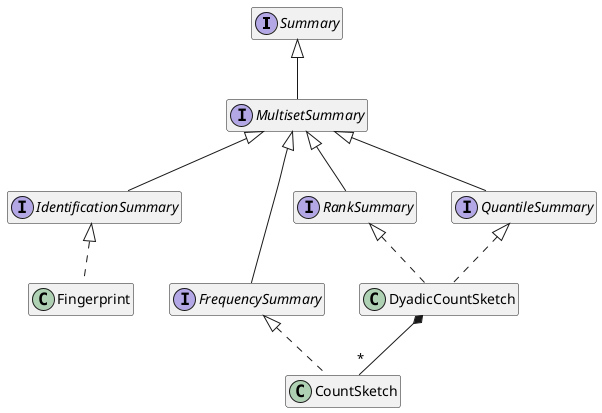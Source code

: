 @startuml
hide members

interface Summary

interface MultisetSummary extends Summary

interface IdentificationSummary extends MultisetSummary

interface FrequencySummary extends MultisetSummary

interface RankSummary extends MultisetSummary

interface QuantileSummary extends MultisetSummary

class Fingerprint implements IdentificationSummary

class CountSketch implements FrequencySummary

class DyadicCountSketch implements RankSummary, QuantileSummary

DyadicCountSketch *-- "*" CountSketch
@enduml
